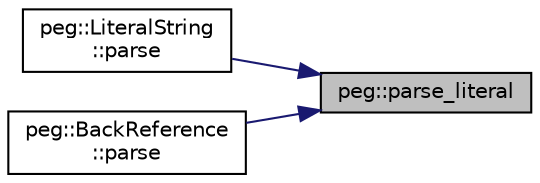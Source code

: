 digraph "peg::parse_literal"
{
 // LATEX_PDF_SIZE
  edge [fontname="Helvetica",fontsize="10",labelfontname="Helvetica",labelfontsize="10"];
  node [fontname="Helvetica",fontsize="10",shape=record];
  rankdir="RL";
  Node1 [label="peg::parse_literal",height=0.2,width=0.4,color="black", fillcolor="grey75", style="filled", fontcolor="black",tooltip=" "];
  Node1 -> Node2 [dir="back",color="midnightblue",fontsize="10",style="solid",fontname="Helvetica"];
  Node2 [label="peg::LiteralString\l::parse",height=0.2,width=0.4,color="black", fillcolor="white", style="filled",URL="$classpeg_1_1LiteralString.html#a3d4a1e8c3c3780dae595e39e795a543a",tooltip=" "];
  Node1 -> Node3 [dir="back",color="midnightblue",fontsize="10",style="solid",fontname="Helvetica"];
  Node3 [label="peg::BackReference\l::parse",height=0.2,width=0.4,color="black", fillcolor="white", style="filled",URL="$classpeg_1_1BackReference.html#ae2553193ecb1e3438e02683fa54e9e01",tooltip=" "];
}
